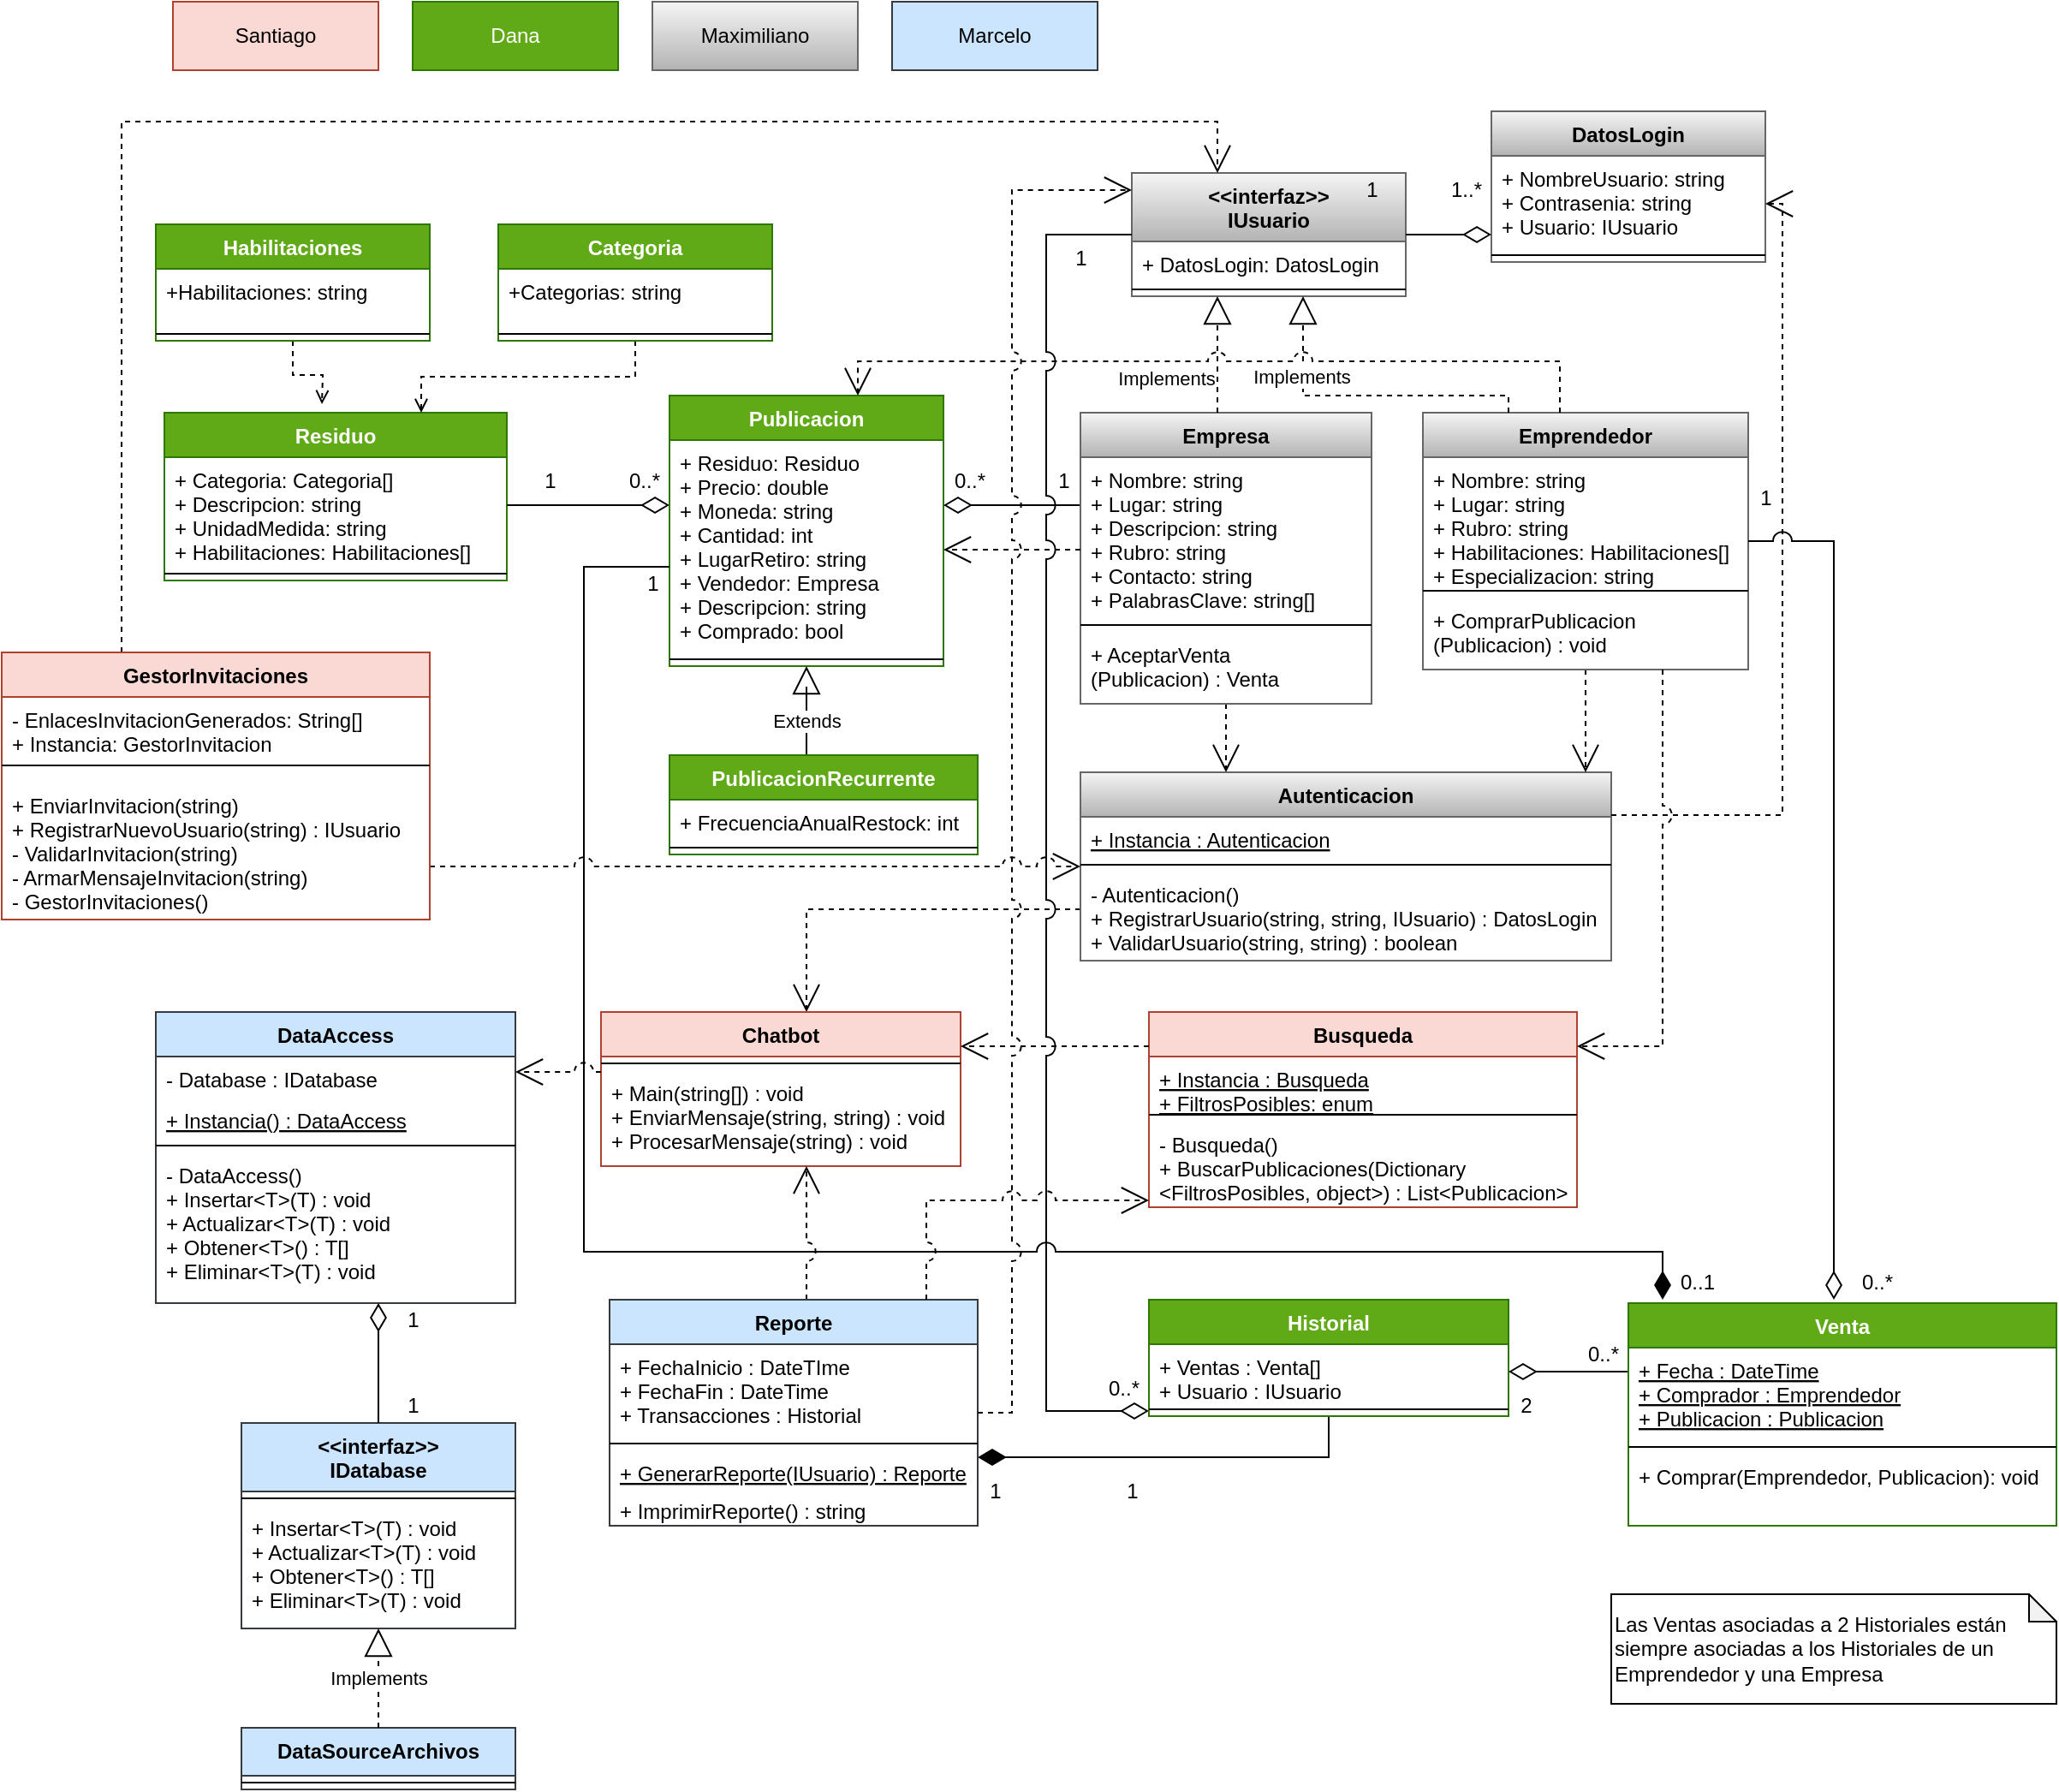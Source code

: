<mxfile>
    <diagram id="C5RBs43oDa-KdzZeNtuy" name="Page-1">
        <mxGraphModel dx="1477" dy="1655" grid="1" gridSize="10" guides="1" tooltips="1" connect="1" arrows="1" fold="1" page="1" pageScale="1" pageWidth="827" pageHeight="1169" math="0" shadow="0">
            <root>
                <mxCell id="WIyWlLk6GJQsqaUBKTNV-0"/>
                <mxCell id="WIyWlLk6GJQsqaUBKTNV-1" parent="WIyWlLk6GJQsqaUBKTNV-0"/>
                <mxCell id="Sy4ABJMf8QMetGnbk_ve-0" value="Residuo" style="swimlane;fontStyle=1;align=center;verticalAlign=top;childLayout=stackLayout;horizontal=1;startSize=26;horizontalStack=0;resizeParent=1;resizeParentMax=0;resizeLast=0;collapsible=1;marginBottom=0;hachureGap=4;pointerEvents=0;fillColor=#60a917;strokeColor=#2D7600;fontColor=#ffffff;" parent="WIyWlLk6GJQsqaUBKTNV-1" vertex="1">
                    <mxGeometry x="85" y="80" width="200" height="98" as="geometry"/>
                </mxCell>
                <mxCell id="Sy4ABJMf8QMetGnbk_ve-1" value="+ Categoria: Categoria[]&#10;+ Descripcion: string&#10;+ UnidadMedida: string&#10;+ Habilitaciones: Habilitaciones[]" style="text;strokeColor=none;fillColor=none;align=left;verticalAlign=top;spacingLeft=4;spacingRight=4;overflow=hidden;rotatable=0;points=[[0,0.5],[1,0.5]];portConstraint=eastwest;" parent="Sy4ABJMf8QMetGnbk_ve-0" vertex="1">
                    <mxGeometry y="26" width="200" height="64" as="geometry"/>
                </mxCell>
                <mxCell id="Sy4ABJMf8QMetGnbk_ve-2" value="" style="line;strokeWidth=1;fillColor=none;align=left;verticalAlign=middle;spacingTop=-1;spacingLeft=3;spacingRight=3;rotatable=0;labelPosition=right;points=[];portConstraint=eastwest;" parent="Sy4ABJMf8QMetGnbk_ve-0" vertex="1">
                    <mxGeometry y="90" width="200" height="8" as="geometry"/>
                </mxCell>
                <mxCell id="Sy4ABJMf8QMetGnbk_ve-21" style="edgeStyle=orthogonalEdgeStyle;rounded=0;orthogonalLoop=1;jettySize=auto;html=1;endArrow=diamondThin;endFill=0;startSize=14;endSize=14;sourcePerimeterSpacing=0;targetPerimeterSpacing=0;" parent="WIyWlLk6GJQsqaUBKTNV-1" source="Sy4ABJMf8QMetGnbk_ve-0" target="Sy4ABJMf8QMetGnbk_ve-4" edge="1">
                    <mxGeometry relative="1" as="geometry">
                        <Array as="points">
                            <mxPoint x="330" y="134"/>
                            <mxPoint x="330" y="134"/>
                        </Array>
                    </mxGeometry>
                </mxCell>
                <mxCell id="Sy4ABJMf8QMetGnbk_ve-4" value="Publicacion" style="swimlane;fontStyle=1;align=center;verticalAlign=top;childLayout=stackLayout;horizontal=1;startSize=26;horizontalStack=0;resizeParent=1;resizeParentMax=0;resizeLast=0;collapsible=1;marginBottom=0;hachureGap=4;pointerEvents=0;fillColor=#60a917;strokeColor=#2D7600;fontColor=#ffffff;" parent="WIyWlLk6GJQsqaUBKTNV-1" vertex="1">
                    <mxGeometry x="380" y="70" width="160" height="158" as="geometry">
                        <mxRectangle x="380" y="80" width="100" height="26" as="alternateBounds"/>
                    </mxGeometry>
                </mxCell>
                <mxCell id="Sy4ABJMf8QMetGnbk_ve-5" value="+ Residuo: Residuo&#10;+ Precio: double&#10;+ Moneda: string&#10;+ Cantidad: int&#10;+ LugarRetiro: string&#10;+ Vendedor: Empresa&#10;+ Descripcion: string&#10;+ Comprado: bool" style="text;strokeColor=none;fillColor=none;align=left;verticalAlign=top;spacingLeft=4;spacingRight=4;overflow=hidden;rotatable=0;points=[[0,0.5],[1,0.5]];portConstraint=eastwest;" parent="Sy4ABJMf8QMetGnbk_ve-4" vertex="1">
                    <mxGeometry y="26" width="160" height="124" as="geometry"/>
                </mxCell>
                <mxCell id="Sy4ABJMf8QMetGnbk_ve-6" value="" style="line;strokeWidth=1;fillColor=none;align=left;verticalAlign=middle;spacingTop=-1;spacingLeft=3;spacingRight=3;rotatable=0;labelPosition=right;points=[];portConstraint=eastwest;" parent="Sy4ABJMf8QMetGnbk_ve-4" vertex="1">
                    <mxGeometry y="150" width="160" height="8" as="geometry"/>
                </mxCell>
                <mxCell id="Sy4ABJMf8QMetGnbk_ve-22" value="Extends" style="edgeStyle=orthogonalEdgeStyle;rounded=0;orthogonalLoop=1;jettySize=auto;html=1;endArrow=block;endFill=0;startSize=14;endSize=14;sourcePerimeterSpacing=0;targetPerimeterSpacing=0;" parent="WIyWlLk6GJQsqaUBKTNV-1" source="Sy4ABJMf8QMetGnbk_ve-8" target="Sy4ABJMf8QMetGnbk_ve-4" edge="1">
                    <mxGeometry x="-0.231" relative="1" as="geometry">
                        <Array as="points">
                            <mxPoint x="460" y="240"/>
                            <mxPoint x="460" y="240"/>
                        </Array>
                        <mxPoint as="offset"/>
                    </mxGeometry>
                </mxCell>
                <mxCell id="Sy4ABJMf8QMetGnbk_ve-8" value="PublicacionRecurrente" style="swimlane;fontStyle=1;align=center;verticalAlign=top;childLayout=stackLayout;horizontal=1;startSize=26;horizontalStack=0;resizeParent=1;resizeParentMax=0;resizeLast=0;collapsible=1;marginBottom=0;hachureGap=4;pointerEvents=0;fillColor=#60a917;strokeColor=#2D7600;fontColor=#ffffff;" parent="WIyWlLk6GJQsqaUBKTNV-1" vertex="1">
                    <mxGeometry x="380" y="280" width="180" height="58" as="geometry"/>
                </mxCell>
                <mxCell id="Sy4ABJMf8QMetGnbk_ve-9" value="+ FrecuenciaAnualRestock: int" style="text;strokeColor=none;fillColor=none;align=left;verticalAlign=top;spacingLeft=4;spacingRight=4;overflow=hidden;rotatable=0;points=[[0,0.5],[1,0.5]];portConstraint=eastwest;" parent="Sy4ABJMf8QMetGnbk_ve-8" vertex="1">
                    <mxGeometry y="26" width="180" height="24" as="geometry"/>
                </mxCell>
                <mxCell id="Sy4ABJMf8QMetGnbk_ve-10" value="" style="line;strokeWidth=1;fillColor=none;align=left;verticalAlign=middle;spacingTop=-1;spacingLeft=3;spacingRight=3;rotatable=0;labelPosition=right;points=[];portConstraint=eastwest;" parent="Sy4ABJMf8QMetGnbk_ve-8" vertex="1">
                    <mxGeometry y="50" width="180" height="8" as="geometry"/>
                </mxCell>
                <mxCell id="Sy4ABJMf8QMetGnbk_ve-25" style="edgeStyle=orthogonalEdgeStyle;rounded=0;orthogonalLoop=1;jettySize=auto;html=1;endArrow=diamondThin;endFill=0;startSize=14;endSize=14;sourcePerimeterSpacing=0;targetPerimeterSpacing=0;" parent="WIyWlLk6GJQsqaUBKTNV-1" source="Sy4ABJMf8QMetGnbk_ve-14" target="Sy4ABJMf8QMetGnbk_ve-4" edge="1">
                    <mxGeometry relative="1" as="geometry">
                        <Array as="points">
                            <mxPoint x="600" y="134"/>
                            <mxPoint x="600" y="134"/>
                        </Array>
                    </mxGeometry>
                </mxCell>
                <mxCell id="Sy4ABJMf8QMetGnbk_ve-28" style="edgeStyle=orthogonalEdgeStyle;rounded=0;orthogonalLoop=1;jettySize=auto;html=1;endArrow=open;endFill=0;startSize=14;endSize=14;sourcePerimeterSpacing=0;targetPerimeterSpacing=0;dashed=1;" parent="WIyWlLk6GJQsqaUBKTNV-1" source="Sy4ABJMf8QMetGnbk_ve-14" target="Sy4ABJMf8QMetGnbk_ve-17" edge="1">
                    <mxGeometry relative="1" as="geometry">
                        <mxPoint x="700" y="270" as="targetPoint"/>
                        <Array as="points">
                            <mxPoint x="700" y="240"/>
                            <mxPoint x="700" y="240"/>
                        </Array>
                    </mxGeometry>
                </mxCell>
                <mxCell id="Sy4ABJMf8QMetGnbk_ve-14" value="Empresa" style="swimlane;fontStyle=1;align=center;verticalAlign=top;childLayout=stackLayout;horizontal=1;startSize=26;horizontalStack=0;resizeParent=1;resizeParentMax=0;resizeLast=0;collapsible=1;marginBottom=0;hachureGap=4;pointerEvents=0;gradientColor=#b3b3b3;fillColor=#f5f5f5;strokeColor=#666666;" parent="WIyWlLk6GJQsqaUBKTNV-1" vertex="1">
                    <mxGeometry x="620" y="80" width="170" height="170" as="geometry"/>
                </mxCell>
                <mxCell id="Sy4ABJMf8QMetGnbk_ve-15" value="+ Nombre: string&#10;+ Lugar: string&#10;+ Descripcion: string&#10;+ Rubro: string&#10;+ Contacto: string&#10;+ PalabrasClave: string[]" style="text;strokeColor=none;fillColor=none;align=left;verticalAlign=top;spacingLeft=4;spacingRight=4;overflow=hidden;rotatable=0;points=[[0,0.5],[1,0.5]];portConstraint=eastwest;" parent="Sy4ABJMf8QMetGnbk_ve-14" vertex="1">
                    <mxGeometry y="26" width="170" height="94" as="geometry"/>
                </mxCell>
                <mxCell id="Sy4ABJMf8QMetGnbk_ve-16" value="" style="line;strokeWidth=1;fillColor=none;align=left;verticalAlign=middle;spacingTop=-1;spacingLeft=3;spacingRight=3;rotatable=0;labelPosition=right;points=[];portConstraint=eastwest;" parent="Sy4ABJMf8QMetGnbk_ve-14" vertex="1">
                    <mxGeometry y="120" width="170" height="8" as="geometry"/>
                </mxCell>
                <mxCell id="Sy4ABJMf8QMetGnbk_ve-70" value="+ AceptarVenta&#10;(Publicacion) : Venta" style="text;strokeColor=none;fillColor=none;align=left;verticalAlign=top;spacingLeft=4;spacingRight=4;overflow=hidden;rotatable=0;points=[[0,0.5],[1,0.5]];portConstraint=eastwest;" parent="Sy4ABJMf8QMetGnbk_ve-14" vertex="1">
                    <mxGeometry y="128" width="170" height="42" as="geometry"/>
                </mxCell>
                <mxCell id="Sy4ABJMf8QMetGnbk_ve-117" style="edgeStyle=orthogonalEdgeStyle;rounded=0;jumpStyle=arc;jumpSize=11;orthogonalLoop=1;jettySize=auto;html=1;dashed=1;endArrow=open;endFill=0;startSize=14;endSize=14;sourcePerimeterSpacing=0;targetPerimeterSpacing=0;" parent="WIyWlLk6GJQsqaUBKTNV-1" source="Sy4ABJMf8QMetGnbk_ve-17" target="Sy4ABJMf8QMetGnbk_ve-45" edge="1">
                    <mxGeometry relative="1" as="geometry">
                        <Array as="points">
                            <mxPoint x="460" y="370"/>
                        </Array>
                    </mxGeometry>
                </mxCell>
                <mxCell id="Sy4ABJMf8QMetGnbk_ve-17" value="Autenticacion" style="swimlane;fontStyle=1;align=center;verticalAlign=top;childLayout=stackLayout;horizontal=1;startSize=26;horizontalStack=0;resizeParent=1;resizeParentMax=0;resizeLast=0;collapsible=1;marginBottom=0;hachureGap=4;pointerEvents=0;fillColor=#f5f5f5;strokeColor=#666666;gradientColor=#b3b3b3;" parent="WIyWlLk6GJQsqaUBKTNV-1" vertex="1">
                    <mxGeometry x="620" y="290" width="310" height="110" as="geometry"/>
                </mxCell>
                <mxCell id="Sy4ABJMf8QMetGnbk_ve-18" value="+ Instancia : Autenticacion" style="text;strokeColor=none;fillColor=none;align=left;verticalAlign=top;spacingLeft=4;spacingRight=4;overflow=hidden;rotatable=0;points=[[0,0.5],[1,0.5]];portConstraint=eastwest;fontStyle=4" parent="Sy4ABJMf8QMetGnbk_ve-17" vertex="1">
                    <mxGeometry y="26" width="310" height="24" as="geometry"/>
                </mxCell>
                <mxCell id="Sy4ABJMf8QMetGnbk_ve-19" value="" style="line;strokeWidth=1;fillColor=none;align=left;verticalAlign=middle;spacingTop=-1;spacingLeft=3;spacingRight=3;rotatable=0;labelPosition=right;points=[];portConstraint=eastwest;" parent="Sy4ABJMf8QMetGnbk_ve-17" vertex="1">
                    <mxGeometry y="50" width="310" height="8" as="geometry"/>
                </mxCell>
                <mxCell id="Sy4ABJMf8QMetGnbk_ve-20" value="- Autenticacion()&#10;+ RegistrarUsuario(string, string, IUsuario) : DatosLogin&#10;+ ValidarUsuario(string, string) : boolean" style="text;strokeColor=none;fillColor=none;align=left;verticalAlign=top;spacingLeft=4;spacingRight=4;overflow=hidden;rotatable=0;points=[[0,0.5],[1,0.5]];portConstraint=eastwest;" parent="Sy4ABJMf8QMetGnbk_ve-17" vertex="1">
                    <mxGeometry y="58" width="310" height="52" as="geometry"/>
                </mxCell>
                <mxCell id="Sy4ABJMf8QMetGnbk_ve-23" value="1" style="text;html=1;align=center;verticalAlign=middle;resizable=0;points=[];autosize=1;strokeColor=none;fillColor=none;" parent="WIyWlLk6GJQsqaUBKTNV-1" vertex="1">
                    <mxGeometry x="300" y="110" width="20" height="20" as="geometry"/>
                </mxCell>
                <mxCell id="Sy4ABJMf8QMetGnbk_ve-24" value="0..*" style="text;html=1;align=center;verticalAlign=middle;resizable=0;points=[];autosize=1;strokeColor=none;fillColor=none;" parent="WIyWlLk6GJQsqaUBKTNV-1" vertex="1">
                    <mxGeometry x="350" y="110" width="30" height="20" as="geometry"/>
                </mxCell>
                <mxCell id="Sy4ABJMf8QMetGnbk_ve-26" value="0..*" style="text;html=1;align=center;verticalAlign=middle;resizable=0;points=[];autosize=1;strokeColor=none;fillColor=none;" parent="WIyWlLk6GJQsqaUBKTNV-1" vertex="1">
                    <mxGeometry x="540" y="110" width="30" height="20" as="geometry"/>
                </mxCell>
                <mxCell id="Sy4ABJMf8QMetGnbk_ve-27" value="1" style="text;html=1;align=center;verticalAlign=middle;resizable=0;points=[];autosize=1;strokeColor=none;fillColor=none;" parent="WIyWlLk6GJQsqaUBKTNV-1" vertex="1">
                    <mxGeometry x="600" y="110" width="20" height="20" as="geometry"/>
                </mxCell>
                <mxCell id="Sy4ABJMf8QMetGnbk_ve-35" style="edgeStyle=orthogonalEdgeStyle;rounded=0;orthogonalLoop=1;jettySize=auto;html=1;dashed=1;endArrow=open;endFill=0;startSize=14;endSize=14;sourcePerimeterSpacing=0;targetPerimeterSpacing=0;" parent="WIyWlLk6GJQsqaUBKTNV-1" source="Sy4ABJMf8QMetGnbk_ve-29" target="Sy4ABJMf8QMetGnbk_ve-17" edge="1">
                    <mxGeometry relative="1" as="geometry">
                        <Array as="points">
                            <mxPoint x="870" y="200"/>
                            <mxPoint x="870" y="200"/>
                        </Array>
                    </mxGeometry>
                </mxCell>
                <mxCell id="Sy4ABJMf8QMetGnbk_ve-29" value="Emprendedor" style="swimlane;fontStyle=1;align=center;verticalAlign=top;childLayout=stackLayout;horizontal=1;startSize=26;horizontalStack=0;resizeParent=1;resizeParentMax=0;resizeLast=0;collapsible=1;marginBottom=0;hachureGap=4;pointerEvents=0;gradientColor=#b3b3b3;fillColor=#f5f5f5;strokeColor=#666666;" parent="WIyWlLk6GJQsqaUBKTNV-1" vertex="1">
                    <mxGeometry x="820" y="80" width="190" height="150" as="geometry"/>
                </mxCell>
                <mxCell id="Sy4ABJMf8QMetGnbk_ve-30" value="+ Nombre: string&#10;+ Lugar: string&#10;+ Rubro: string&#10;+ Habilitaciones: Habilitaciones[]&#10;+ Especializacion: string" style="text;strokeColor=none;fillColor=none;align=left;verticalAlign=top;spacingLeft=4;spacingRight=4;overflow=hidden;rotatable=0;points=[[0,0.5],[1,0.5]];portConstraint=eastwest;" parent="Sy4ABJMf8QMetGnbk_ve-29" vertex="1">
                    <mxGeometry y="26" width="190" height="74" as="geometry"/>
                </mxCell>
                <mxCell id="Sy4ABJMf8QMetGnbk_ve-31" value="" style="line;strokeWidth=1;fillColor=none;align=left;verticalAlign=middle;spacingTop=-1;spacingLeft=3;spacingRight=3;rotatable=0;labelPosition=right;points=[];portConstraint=eastwest;" parent="Sy4ABJMf8QMetGnbk_ve-29" vertex="1">
                    <mxGeometry y="100" width="190" height="8" as="geometry"/>
                </mxCell>
                <mxCell id="Sy4ABJMf8QMetGnbk_ve-69" value="+ ComprarPublicacion&#10;(Publicacion) : void" style="text;strokeColor=none;fillColor=none;align=left;verticalAlign=top;spacingLeft=4;spacingRight=4;overflow=hidden;rotatable=0;points=[[0,0.5],[1,0.5]];portConstraint=eastwest;" parent="Sy4ABJMf8QMetGnbk_ve-29" vertex="1">
                    <mxGeometry y="108" width="190" height="42" as="geometry"/>
                </mxCell>
                <mxCell id="Sy4ABJMf8QMetGnbk_ve-32" value="&lt;&lt;interfaz&gt;&gt;&#10;IUsuario" style="swimlane;fontStyle=1;align=center;verticalAlign=top;childLayout=stackLayout;horizontal=1;startSize=40;horizontalStack=0;resizeParent=1;resizeParentMax=0;resizeLast=0;collapsible=1;marginBottom=0;hachureGap=4;pointerEvents=0;gradientColor=#b3b3b3;fillColor=#f5f5f5;strokeColor=#666666;" parent="WIyWlLk6GJQsqaUBKTNV-1" vertex="1">
                    <mxGeometry x="650" y="-60" width="160" height="72" as="geometry"/>
                </mxCell>
                <mxCell id="Sy4ABJMf8QMetGnbk_ve-33" value="+ DatosLogin: DatosLogin" style="text;strokeColor=none;fillColor=none;align=left;verticalAlign=top;spacingLeft=4;spacingRight=4;overflow=hidden;rotatable=0;points=[[0,0.5],[1,0.5]];portConstraint=eastwest;" parent="Sy4ABJMf8QMetGnbk_ve-32" vertex="1">
                    <mxGeometry y="40" width="160" height="24" as="geometry"/>
                </mxCell>
                <mxCell id="Sy4ABJMf8QMetGnbk_ve-34" value="" style="line;strokeWidth=1;fillColor=none;align=left;verticalAlign=middle;spacingTop=-1;spacingLeft=3;spacingRight=3;rotatable=0;labelPosition=right;points=[];portConstraint=eastwest;" parent="Sy4ABJMf8QMetGnbk_ve-32" vertex="1">
                    <mxGeometry y="64" width="160" height="8" as="geometry"/>
                </mxCell>
                <mxCell id="Sy4ABJMf8QMetGnbk_ve-36" value="Implements" style="edgeStyle=orthogonalEdgeStyle;rounded=0;orthogonalLoop=1;jettySize=auto;html=1;endArrow=block;endFill=0;startSize=14;endSize=14;sourcePerimeterSpacing=0;targetPerimeterSpacing=0;dashed=1;" parent="WIyWlLk6GJQsqaUBKTNV-1" source="Sy4ABJMf8QMetGnbk_ve-14" target="Sy4ABJMf8QMetGnbk_ve-32" edge="1">
                    <mxGeometry x="-0.412" y="30" relative="1" as="geometry">
                        <mxPoint x="470" y="270" as="sourcePoint"/>
                        <mxPoint x="470" y="198" as="targetPoint"/>
                        <Array as="points">
                            <mxPoint x="700" y="40"/>
                            <mxPoint x="700" y="40"/>
                        </Array>
                        <mxPoint as="offset"/>
                    </mxGeometry>
                </mxCell>
                <mxCell id="Sy4ABJMf8QMetGnbk_ve-37" style="edgeStyle=orthogonalEdgeStyle;rounded=0;orthogonalLoop=1;jettySize=auto;html=1;endArrow=block;endFill=0;startSize=14;endSize=14;sourcePerimeterSpacing=0;targetPerimeterSpacing=0;dashed=1;" parent="WIyWlLk6GJQsqaUBKTNV-1" source="Sy4ABJMf8QMetGnbk_ve-29" target="Sy4ABJMf8QMetGnbk_ve-32" edge="1">
                    <mxGeometry relative="1" as="geometry">
                        <mxPoint x="710" y="90" as="sourcePoint"/>
                        <mxPoint x="710" y="22" as="targetPoint"/>
                        <Array as="points">
                            <mxPoint x="870" y="70"/>
                            <mxPoint x="750" y="70"/>
                        </Array>
                    </mxGeometry>
                </mxCell>
                <mxCell id="n3mDDNpbBrynmApSV0Kz-1" value="Implements" style="edgeLabel;html=1;align=center;verticalAlign=middle;resizable=0;points=[];" parent="Sy4ABJMf8QMetGnbk_ve-37" vertex="1" connectable="0">
                    <mxGeometry x="0.5" y="1" relative="1" as="geometry">
                        <mxPoint as="offset"/>
                    </mxGeometry>
                </mxCell>
                <mxCell id="Sy4ABJMf8QMetGnbk_ve-38" value="DatosLogin" style="swimlane;fontStyle=1;align=center;verticalAlign=top;childLayout=stackLayout;horizontal=1;startSize=26;horizontalStack=0;resizeParent=1;resizeParentMax=0;resizeLast=0;collapsible=1;marginBottom=0;hachureGap=4;pointerEvents=0;gradientColor=#b3b3b3;fillColor=#f5f5f5;strokeColor=#666666;" parent="WIyWlLk6GJQsqaUBKTNV-1" vertex="1">
                    <mxGeometry x="860" y="-96" width="160" height="88" as="geometry"/>
                </mxCell>
                <mxCell id="Sy4ABJMf8QMetGnbk_ve-39" value="+ NombreUsuario: string&#10;+ Contrasenia: string&#10;+ Usuario: IUsuario" style="text;strokeColor=none;fillColor=none;align=left;verticalAlign=top;spacingLeft=4;spacingRight=4;overflow=hidden;rotatable=0;points=[[0,0.5],[1,0.5]];portConstraint=eastwest;" parent="Sy4ABJMf8QMetGnbk_ve-38" vertex="1">
                    <mxGeometry y="26" width="160" height="54" as="geometry"/>
                </mxCell>
                <mxCell id="Sy4ABJMf8QMetGnbk_ve-40" value="" style="line;strokeWidth=1;fillColor=none;align=left;verticalAlign=middle;spacingTop=-1;spacingLeft=3;spacingRight=3;rotatable=0;labelPosition=right;points=[];portConstraint=eastwest;" parent="Sy4ABJMf8QMetGnbk_ve-38" vertex="1">
                    <mxGeometry y="80" width="160" height="8" as="geometry"/>
                </mxCell>
                <mxCell id="Sy4ABJMf8QMetGnbk_ve-42" style="edgeStyle=orthogonalEdgeStyle;rounded=0;orthogonalLoop=1;jettySize=auto;html=1;endArrow=diamondThin;endFill=0;startSize=14;endSize=14;sourcePerimeterSpacing=0;targetPerimeterSpacing=0;" parent="WIyWlLk6GJQsqaUBKTNV-1" source="Sy4ABJMf8QMetGnbk_ve-32" target="Sy4ABJMf8QMetGnbk_ve-38" edge="1">
                    <mxGeometry relative="1" as="geometry">
                        <mxPoint x="310" y="144" as="sourcePoint"/>
                        <mxPoint x="390" y="144" as="targetPoint"/>
                        <Array as="points">
                            <mxPoint x="810" y="-30"/>
                            <mxPoint x="810" y="-30"/>
                        </Array>
                    </mxGeometry>
                </mxCell>
                <mxCell id="Sy4ABJMf8QMetGnbk_ve-43" value="1" style="text;html=1;align=center;verticalAlign=middle;resizable=0;points=[];autosize=1;strokeColor=none;fillColor=none;" parent="WIyWlLk6GJQsqaUBKTNV-1" vertex="1">
                    <mxGeometry x="780" y="-60" width="20" height="20" as="geometry"/>
                </mxCell>
                <mxCell id="Sy4ABJMf8QMetGnbk_ve-44" value="1..*" style="text;html=1;align=center;verticalAlign=middle;resizable=0;points=[];autosize=1;strokeColor=none;fillColor=none;" parent="WIyWlLk6GJQsqaUBKTNV-1" vertex="1">
                    <mxGeometry x="830" y="-60" width="30" height="20" as="geometry"/>
                </mxCell>
                <mxCell id="Sy4ABJMf8QMetGnbk_ve-45" value="Chatbot" style="swimlane;fontStyle=1;align=center;verticalAlign=top;childLayout=stackLayout;horizontal=1;startSize=26;horizontalStack=0;resizeParent=1;resizeParentMax=0;resizeLast=0;collapsible=1;marginBottom=0;hachureGap=4;pointerEvents=0;fillColor=#fad9d5;strokeColor=#ae4132;" parent="WIyWlLk6GJQsqaUBKTNV-1" vertex="1">
                    <mxGeometry x="340" y="430" width="210" height="90" as="geometry"/>
                </mxCell>
                <mxCell id="Sy4ABJMf8QMetGnbk_ve-47" value="" style="line;strokeWidth=1;fillColor=none;align=left;verticalAlign=middle;spacingTop=-1;spacingLeft=3;spacingRight=3;rotatable=0;labelPosition=right;points=[];portConstraint=eastwest;" parent="Sy4ABJMf8QMetGnbk_ve-45" vertex="1">
                    <mxGeometry y="26" width="210" height="8" as="geometry"/>
                </mxCell>
                <mxCell id="Sy4ABJMf8QMetGnbk_ve-48" value="+ Main(string[]) : void&#10;+ EnviarMensaje(string, string) : void&#10;+ ProcesarMensaje(string) : void" style="text;strokeColor=none;fillColor=none;align=left;verticalAlign=top;spacingLeft=4;spacingRight=4;overflow=hidden;rotatable=0;points=[[0,0.5],[1,0.5]];portConstraint=eastwest;" parent="Sy4ABJMf8QMetGnbk_ve-45" vertex="1">
                    <mxGeometry y="34" width="210" height="56" as="geometry"/>
                </mxCell>
                <mxCell id="Sy4ABJMf8QMetGnbk_ve-49" value="Busqueda" style="swimlane;fontStyle=1;align=center;verticalAlign=top;childLayout=stackLayout;horizontal=1;startSize=26;horizontalStack=0;resizeParent=1;resizeParentMax=0;resizeLast=0;collapsible=1;marginBottom=0;hachureGap=4;pointerEvents=0;fillColor=#fad9d5;strokeColor=#ae4132;" parent="WIyWlLk6GJQsqaUBKTNV-1" vertex="1">
                    <mxGeometry x="660" y="430" width="250" height="114" as="geometry"/>
                </mxCell>
                <mxCell id="Sy4ABJMf8QMetGnbk_ve-55" value="+ Instancia : Busqueda&#10;+ FiltrosPosibles: enum" style="text;strokeColor=none;fillColor=none;align=left;verticalAlign=top;spacingLeft=4;spacingRight=4;overflow=hidden;rotatable=0;points=[[0,0.5],[1,0.5]];portConstraint=eastwest;fontStyle=4" parent="Sy4ABJMf8QMetGnbk_ve-49" vertex="1">
                    <mxGeometry y="26" width="250" height="30" as="geometry"/>
                </mxCell>
                <mxCell id="Sy4ABJMf8QMetGnbk_ve-50" value="" style="line;strokeWidth=1;fillColor=none;align=left;verticalAlign=middle;spacingTop=-1;spacingLeft=3;spacingRight=3;rotatable=0;labelPosition=right;points=[];portConstraint=eastwest;" parent="Sy4ABJMf8QMetGnbk_ve-49" vertex="1">
                    <mxGeometry y="56" width="250" height="8" as="geometry"/>
                </mxCell>
                <mxCell id="Sy4ABJMf8QMetGnbk_ve-51" value="- Busqueda()&#10;+ BuscarPublicaciones(Dictionary&#10;&lt;FiltrosPosibles, object&gt;) : List&lt;Publicacion&gt;" style="text;strokeColor=none;fillColor=none;align=left;verticalAlign=top;spacingLeft=4;spacingRight=4;overflow=hidden;rotatable=0;points=[[0,0.5],[1,0.5]];portConstraint=eastwest;" parent="Sy4ABJMf8QMetGnbk_ve-49" vertex="1">
                    <mxGeometry y="64" width="250" height="50" as="geometry"/>
                </mxCell>
                <mxCell id="Sy4ABJMf8QMetGnbk_ve-57" style="edgeStyle=orthogonalEdgeStyle;rounded=0;orthogonalLoop=1;jettySize=auto;html=1;dashed=1;endArrow=open;endFill=0;startSize=14;endSize=14;sourcePerimeterSpacing=0;targetPerimeterSpacing=0;" parent="WIyWlLk6GJQsqaUBKTNV-1" source="Sy4ABJMf8QMetGnbk_ve-17" target="Sy4ABJMf8QMetGnbk_ve-38" edge="1">
                    <mxGeometry relative="1" as="geometry">
                        <mxPoint x="880" y="198" as="sourcePoint"/>
                        <mxPoint x="880" y="270" as="targetPoint"/>
                        <Array as="points">
                            <mxPoint x="1030" y="315"/>
                            <mxPoint x="1030" y="-42"/>
                        </Array>
                    </mxGeometry>
                </mxCell>
                <mxCell id="Sy4ABJMf8QMetGnbk_ve-58" style="edgeStyle=orthogonalEdgeStyle;rounded=0;orthogonalLoop=1;jettySize=auto;html=1;endArrow=open;endFill=0;startSize=14;endSize=14;sourcePerimeterSpacing=0;targetPerimeterSpacing=0;dashed=1;" parent="WIyWlLk6GJQsqaUBKTNV-1" source="Sy4ABJMf8QMetGnbk_ve-49" target="Sy4ABJMf8QMetGnbk_ve-45" edge="1">
                    <mxGeometry relative="1" as="geometry">
                        <mxPoint x="710" y="198" as="sourcePoint"/>
                        <mxPoint x="710" y="270" as="targetPoint"/>
                        <Array as="points">
                            <mxPoint x="630" y="450"/>
                            <mxPoint x="630" y="450"/>
                        </Array>
                    </mxGeometry>
                </mxCell>
                <mxCell id="Sy4ABJMf8QMetGnbk_ve-59" value="&lt;&lt;interfaz&gt;&gt;&#10;IDatabase" style="swimlane;fontStyle=1;align=center;verticalAlign=top;childLayout=stackLayout;horizontal=1;startSize=40;horizontalStack=0;resizeParent=1;resizeParentMax=0;resizeLast=0;collapsible=1;marginBottom=0;hachureGap=4;pointerEvents=0;fillColor=#cce5ff;strokeColor=#36393d;" parent="WIyWlLk6GJQsqaUBKTNV-1" vertex="1">
                    <mxGeometry x="130" y="670" width="160" height="120" as="geometry"/>
                </mxCell>
                <mxCell id="Sy4ABJMf8QMetGnbk_ve-61" value="" style="line;strokeWidth=1;fillColor=none;align=left;verticalAlign=middle;spacingTop=-1;spacingLeft=3;spacingRight=3;rotatable=0;labelPosition=right;points=[];portConstraint=eastwest;" parent="Sy4ABJMf8QMetGnbk_ve-59" vertex="1">
                    <mxGeometry y="40" width="160" height="8" as="geometry"/>
                </mxCell>
                <mxCell id="Sy4ABJMf8QMetGnbk_ve-62" value="+ Insertar&lt;T&gt;(T) : void&#10;+ Actualizar&lt;T&gt;(T) : void&#10;+ Obtener&lt;T&gt;() : T[]&#10;+ Eliminar&lt;T&gt;(T) : void" style="text;strokeColor=none;fillColor=none;align=left;verticalAlign=top;spacingLeft=4;spacingRight=4;overflow=hidden;rotatable=0;points=[[0,0.5],[1,0.5]];portConstraint=eastwest;" parent="Sy4ABJMf8QMetGnbk_ve-59" vertex="1">
                    <mxGeometry y="48" width="160" height="72" as="geometry"/>
                </mxCell>
                <mxCell id="Sy4ABJMf8QMetGnbk_ve-63" value="DataSourceArchivos" style="swimlane;fontStyle=1;align=center;verticalAlign=top;childLayout=stackLayout;horizontal=1;startSize=28;horizontalStack=0;resizeParent=1;resizeParentMax=0;resizeLast=0;collapsible=1;marginBottom=0;hachureGap=4;pointerEvents=0;fillColor=#cce5ff;strokeColor=#36393d;" parent="WIyWlLk6GJQsqaUBKTNV-1" vertex="1">
                    <mxGeometry x="130" y="848" width="160" height="36" as="geometry"/>
                </mxCell>
                <mxCell id="Sy4ABJMf8QMetGnbk_ve-64" value="" style="line;strokeWidth=1;fillColor=none;align=left;verticalAlign=middle;spacingTop=-1;spacingLeft=3;spacingRight=3;rotatable=0;labelPosition=right;points=[];portConstraint=eastwest;" parent="Sy4ABJMf8QMetGnbk_ve-63" vertex="1">
                    <mxGeometry y="28" width="160" height="8" as="geometry"/>
                </mxCell>
                <mxCell id="Sy4ABJMf8QMetGnbk_ve-67" value="Implements" style="edgeStyle=orthogonalEdgeStyle;rounded=0;orthogonalLoop=1;jettySize=auto;html=1;endArrow=block;endFill=0;startSize=14;endSize=14;sourcePerimeterSpacing=0;targetPerimeterSpacing=0;dashed=1;" parent="WIyWlLk6GJQsqaUBKTNV-1" source="Sy4ABJMf8QMetGnbk_ve-63" target="Sy4ABJMf8QMetGnbk_ve-59" edge="1">
                    <mxGeometry relative="1" as="geometry">
                        <mxPoint x="209.71" y="876" as="sourcePoint"/>
                        <mxPoint x="209.71" y="808" as="targetPoint"/>
                        <Array as="points"/>
                    </mxGeometry>
                </mxCell>
                <mxCell id="Sy4ABJMf8QMetGnbk_ve-68" style="edgeStyle=orthogonalEdgeStyle;rounded=0;orthogonalLoop=1;jettySize=auto;html=1;dashed=1;endArrow=open;endFill=0;startSize=14;endSize=14;sourcePerimeterSpacing=0;targetPerimeterSpacing=0;jumpStyle=arc;jumpSize=11;" parent="WIyWlLk6GJQsqaUBKTNV-1" source="Sy4ABJMf8QMetGnbk_ve-29" target="Sy4ABJMf8QMetGnbk_ve-49" edge="1">
                    <mxGeometry relative="1" as="geometry">
                        <Array as="points">
                            <mxPoint x="960" y="450"/>
                        </Array>
                    </mxGeometry>
                </mxCell>
                <mxCell id="Sy4ABJMf8QMetGnbk_ve-71" style="edgeStyle=orthogonalEdgeStyle;rounded=0;orthogonalLoop=1;jettySize=auto;html=1;endArrow=open;endFill=0;startSize=14;endSize=14;sourcePerimeterSpacing=0;targetPerimeterSpacing=0;dashed=1;" parent="WIyWlLk6GJQsqaUBKTNV-1" source="Sy4ABJMf8QMetGnbk_ve-14" target="Sy4ABJMf8QMetGnbk_ve-4" edge="1">
                    <mxGeometry relative="1" as="geometry">
                        <mxPoint x="710" y="230" as="sourcePoint"/>
                        <mxPoint x="710" y="270" as="targetPoint"/>
                        <Array as="points">
                            <mxPoint x="600" y="160"/>
                            <mxPoint x="600" y="160"/>
                        </Array>
                    </mxGeometry>
                </mxCell>
                <mxCell id="Sy4ABJMf8QMetGnbk_ve-72" style="edgeStyle=orthogonalEdgeStyle;rounded=0;jumpStyle=arc;jumpSize=11;orthogonalLoop=1;jettySize=auto;html=1;dashed=1;endArrow=open;endFill=0;startSize=14;endSize=14;sourcePerimeterSpacing=0;targetPerimeterSpacing=0;" parent="WIyWlLk6GJQsqaUBKTNV-1" source="Sy4ABJMf8QMetGnbk_ve-29" target="Sy4ABJMf8QMetGnbk_ve-4" edge="1">
                    <mxGeometry relative="1" as="geometry">
                        <Array as="points">
                            <mxPoint x="900" y="50"/>
                            <mxPoint x="490" y="50"/>
                        </Array>
                    </mxGeometry>
                </mxCell>
                <mxCell id="Sy4ABJMf8QMetGnbk_ve-92" style="edgeStyle=orthogonalEdgeStyle;rounded=0;jumpStyle=arc;jumpSize=11;orthogonalLoop=1;jettySize=auto;html=1;endArrow=diamondThin;endFill=0;startSize=14;endSize=14;sourcePerimeterSpacing=0;targetPerimeterSpacing=0;" parent="WIyWlLk6GJQsqaUBKTNV-1" source="Sy4ABJMf8QMetGnbk_ve-32" target="Sy4ABJMf8QMetGnbk_ve-73" edge="1">
                    <mxGeometry relative="1" as="geometry">
                        <Array as="points">
                            <mxPoint x="600" y="-24"/>
                            <mxPoint x="600" y="663"/>
                        </Array>
                    </mxGeometry>
                </mxCell>
                <mxCell id="Sy4ABJMf8QMetGnbk_ve-99" style="edgeStyle=orthogonalEdgeStyle;rounded=0;jumpStyle=arc;jumpSize=11;orthogonalLoop=1;jettySize=auto;html=1;endArrow=diamondThin;endFill=1;startSize=14;endSize=14;sourcePerimeterSpacing=0;targetPerimeterSpacing=0;" parent="WIyWlLk6GJQsqaUBKTNV-1" source="Sy4ABJMf8QMetGnbk_ve-73" target="Sy4ABJMf8QMetGnbk_ve-93" edge="1">
                    <mxGeometry relative="1" as="geometry">
                        <Array as="points">
                            <mxPoint x="600" y="690"/>
                            <mxPoint x="600" y="690"/>
                        </Array>
                    </mxGeometry>
                </mxCell>
                <mxCell id="Sy4ABJMf8QMetGnbk_ve-73" value="Historial" style="swimlane;fontStyle=1;align=center;verticalAlign=top;childLayout=stackLayout;horizontal=1;startSize=26;horizontalStack=0;resizeParent=1;resizeParentMax=0;resizeLast=0;collapsible=1;marginBottom=0;hachureGap=4;pointerEvents=0;fillColor=#60a917;strokeColor=#2D7600;fontColor=#ffffff;" parent="WIyWlLk6GJQsqaUBKTNV-1" vertex="1">
                    <mxGeometry x="660" y="598" width="210" height="68" as="geometry"/>
                </mxCell>
                <mxCell id="Sy4ABJMf8QMetGnbk_ve-74" value="+ Ventas : Venta[]&#10;+ Usuario : IUsuario" style="text;strokeColor=none;fillColor=none;align=left;verticalAlign=top;spacingLeft=4;spacingRight=4;overflow=hidden;rotatable=0;points=[[0,0.5],[1,0.5]];portConstraint=eastwest;fontStyle=0" parent="Sy4ABJMf8QMetGnbk_ve-73" vertex="1">
                    <mxGeometry y="26" width="210" height="34" as="geometry"/>
                </mxCell>
                <mxCell id="Sy4ABJMf8QMetGnbk_ve-75" value="" style="line;strokeWidth=1;fillColor=none;align=left;verticalAlign=middle;spacingTop=-1;spacingLeft=3;spacingRight=3;rotatable=0;labelPosition=right;points=[];portConstraint=eastwest;" parent="Sy4ABJMf8QMetGnbk_ve-73" vertex="1">
                    <mxGeometry y="60" width="210" height="8" as="geometry"/>
                </mxCell>
                <mxCell id="Sy4ABJMf8QMetGnbk_ve-82" value="0..*" style="text;html=1;align=center;verticalAlign=middle;resizable=0;points=[];autosize=1;strokeColor=none;fillColor=none;" parent="WIyWlLk6GJQsqaUBKTNV-1" vertex="1">
                    <mxGeometry x="1070" y="578" width="30" height="20" as="geometry"/>
                </mxCell>
                <mxCell id="Sy4ABJMf8QMetGnbk_ve-83" value="1" style="text;html=1;align=center;verticalAlign=middle;resizable=0;points=[];autosize=1;strokeColor=none;fillColor=none;" parent="WIyWlLk6GJQsqaUBKTNV-1" vertex="1">
                    <mxGeometry x="1010" y="120" width="20" height="20" as="geometry"/>
                </mxCell>
                <mxCell id="Sy4ABJMf8QMetGnbk_ve-81" style="edgeStyle=orthogonalEdgeStyle;rounded=0;jumpStyle=arc;jumpSize=11;orthogonalLoop=1;jettySize=auto;html=1;endArrow=diamondThin;endFill=0;startSize=14;endSize=14;sourcePerimeterSpacing=0;targetPerimeterSpacing=0;" parent="WIyWlLk6GJQsqaUBKTNV-1" source="Sy4ABJMf8QMetGnbk_ve-29" edge="1">
                    <mxGeometry relative="1" as="geometry">
                        <Array as="points">
                            <mxPoint x="1060" y="155"/>
                        </Array>
                        <mxPoint x="1060.0" y="598" as="targetPoint"/>
                    </mxGeometry>
                </mxCell>
                <mxCell id="Sy4ABJMf8QMetGnbk_ve-87" style="edgeStyle=orthogonalEdgeStyle;rounded=0;orthogonalLoop=1;jettySize=auto;html=1;endArrow=diamondThin;endFill=0;startSize=14;endSize=14;sourcePerimeterSpacing=0;targetPerimeterSpacing=0;" parent="WIyWlLk6GJQsqaUBKTNV-1" target="Sy4ABJMf8QMetGnbk_ve-73" edge="1">
                    <mxGeometry relative="1" as="geometry">
                        <mxPoint x="940" y="640" as="sourcePoint"/>
                        <mxPoint x="670" y="460" as="targetPoint"/>
                        <Array as="points">
                            <mxPoint x="900" y="640"/>
                            <mxPoint x="900" y="640"/>
                        </Array>
                    </mxGeometry>
                </mxCell>
                <mxCell id="Sy4ABJMf8QMetGnbk_ve-90" value="0..1" style="text;html=1;align=center;verticalAlign=middle;resizable=0;points=[];autosize=1;strokeColor=none;fillColor=none;" parent="WIyWlLk6GJQsqaUBKTNV-1" vertex="1">
                    <mxGeometry x="960" y="578" width="40" height="20" as="geometry"/>
                </mxCell>
                <mxCell id="Sy4ABJMf8QMetGnbk_ve-91" value="1" style="text;html=1;align=center;verticalAlign=middle;resizable=0;points=[];autosize=1;strokeColor=none;fillColor=none;" parent="WIyWlLk6GJQsqaUBKTNV-1" vertex="1">
                    <mxGeometry x="360" y="170" width="20" height="20" as="geometry"/>
                </mxCell>
                <mxCell id="Sy4ABJMf8QMetGnbk_ve-89" style="edgeStyle=orthogonalEdgeStyle;rounded=0;jumpStyle=arc;jumpSize=11;orthogonalLoop=1;jettySize=auto;html=1;endArrow=diamondThin;endFill=1;startSize=14;endSize=14;sourcePerimeterSpacing=0;targetPerimeterSpacing=0;" parent="WIyWlLk6GJQsqaUBKTNV-1" source="Sy4ABJMf8QMetGnbk_ve-4" edge="1">
                    <mxGeometry relative="1" as="geometry">
                        <Array as="points">
                            <mxPoint x="330" y="170"/>
                            <mxPoint x="330" y="570"/>
                            <mxPoint x="960" y="570"/>
                        </Array>
                        <mxPoint x="960.0" y="598" as="targetPoint"/>
                    </mxGeometry>
                </mxCell>
                <mxCell id="Sy4ABJMf8QMetGnbk_ve-103" style="edgeStyle=orthogonalEdgeStyle;rounded=0;jumpStyle=arc;jumpSize=11;orthogonalLoop=1;jettySize=auto;html=1;endArrow=open;endFill=0;startSize=14;endSize=14;sourcePerimeterSpacing=0;targetPerimeterSpacing=0;dashed=1;" parent="WIyWlLk6GJQsqaUBKTNV-1" source="Sy4ABJMf8QMetGnbk_ve-93" target="Sy4ABJMf8QMetGnbk_ve-45" edge="1">
                    <mxGeometry relative="1" as="geometry">
                        <Array as="points">
                            <mxPoint x="460" y="540"/>
                            <mxPoint x="460" y="540"/>
                        </Array>
                    </mxGeometry>
                </mxCell>
                <mxCell id="Sy4ABJMf8QMetGnbk_ve-93" value="Reporte" style="swimlane;fontStyle=1;align=center;verticalAlign=top;childLayout=stackLayout;horizontal=1;startSize=26;horizontalStack=0;resizeParent=1;resizeParentMax=0;resizeLast=0;collapsible=1;marginBottom=0;hachureGap=4;pointerEvents=0;fillColor=#cce5ff;strokeColor=#36393d;" parent="WIyWlLk6GJQsqaUBKTNV-1" vertex="1">
                    <mxGeometry x="345" y="598" width="215" height="132" as="geometry"/>
                </mxCell>
                <mxCell id="Sy4ABJMf8QMetGnbk_ve-94" value="+ FechaInicio : DateTIme&#10;+ FechaFin : DateTime&#10;+ Transacciones : Historial" style="text;strokeColor=none;fillColor=none;align=left;verticalAlign=top;spacingLeft=4;spacingRight=4;overflow=hidden;rotatable=0;points=[[0,0.5],[1,0.5]];portConstraint=eastwest;fontStyle=0" parent="Sy4ABJMf8QMetGnbk_ve-93" vertex="1">
                    <mxGeometry y="26" width="215" height="54" as="geometry"/>
                </mxCell>
                <mxCell id="Sy4ABJMf8QMetGnbk_ve-95" value="" style="line;strokeWidth=1;fillColor=none;align=left;verticalAlign=middle;spacingTop=-1;spacingLeft=3;spacingRight=3;rotatable=0;labelPosition=right;points=[];portConstraint=eastwest;" parent="Sy4ABJMf8QMetGnbk_ve-93" vertex="1">
                    <mxGeometry y="80" width="215" height="8" as="geometry"/>
                </mxCell>
                <mxCell id="Sy4ABJMf8QMetGnbk_ve-98" value="+ GenerarReporte(IUsuario) : Reporte" style="text;strokeColor=none;fillColor=none;align=left;verticalAlign=top;spacingLeft=4;spacingRight=4;overflow=hidden;rotatable=0;points=[[0,0.5],[1,0.5]];portConstraint=eastwest;fontStyle=4" parent="Sy4ABJMf8QMetGnbk_ve-93" vertex="1">
                    <mxGeometry y="88" width="215" height="22" as="geometry"/>
                </mxCell>
                <mxCell id="Sy4ABJMf8QMetGnbk_ve-96" value="+ ImprimirReporte() : string" style="text;strokeColor=none;fillColor=none;align=left;verticalAlign=top;spacingLeft=4;spacingRight=4;overflow=hidden;rotatable=0;points=[[0,0.5],[1,0.5]];portConstraint=eastwest;" parent="Sy4ABJMf8QMetGnbk_ve-93" vertex="1">
                    <mxGeometry y="110" width="215" height="22" as="geometry"/>
                </mxCell>
                <mxCell id="Sy4ABJMf8QMetGnbk_ve-100" value="1" style="text;html=1;align=center;verticalAlign=middle;resizable=0;points=[];autosize=1;strokeColor=none;fillColor=none;" parent="WIyWlLk6GJQsqaUBKTNV-1" vertex="1">
                    <mxGeometry x="640" y="700" width="20" height="20" as="geometry"/>
                </mxCell>
                <mxCell id="Sy4ABJMf8QMetGnbk_ve-101" value="1" style="text;html=1;align=center;verticalAlign=middle;resizable=0;points=[];autosize=1;strokeColor=none;fillColor=none;" parent="WIyWlLk6GJQsqaUBKTNV-1" vertex="1">
                    <mxGeometry x="560" y="700" width="20" height="20" as="geometry"/>
                </mxCell>
                <mxCell id="Sy4ABJMf8QMetGnbk_ve-102" style="edgeStyle=orthogonalEdgeStyle;rounded=0;jumpStyle=arc;jumpSize=11;orthogonalLoop=1;jettySize=auto;html=1;endArrow=open;endFill=0;startSize=14;endSize=14;sourcePerimeterSpacing=0;targetPerimeterSpacing=0;dashed=1;" parent="WIyWlLk6GJQsqaUBKTNV-1" source="Sy4ABJMf8QMetGnbk_ve-93" target="Sy4ABJMf8QMetGnbk_ve-32" edge="1">
                    <mxGeometry relative="1" as="geometry">
                        <mxPoint x="670" y="673" as="sourcePoint"/>
                        <mxPoint x="630" y="-14" as="targetPoint"/>
                        <Array as="points">
                            <mxPoint x="580" y="664"/>
                            <mxPoint x="580" y="-50"/>
                        </Array>
                    </mxGeometry>
                </mxCell>
                <mxCell id="Sy4ABJMf8QMetGnbk_ve-104" value="DataAccess" style="swimlane;fontStyle=1;align=center;verticalAlign=top;childLayout=stackLayout;horizontal=1;startSize=26;horizontalStack=0;resizeParent=1;resizeParentMax=0;resizeLast=0;collapsible=1;marginBottom=0;hachureGap=4;pointerEvents=0;fillColor=#cce5ff;strokeColor=#36393d;" parent="WIyWlLk6GJQsqaUBKTNV-1" vertex="1">
                    <mxGeometry x="80" y="430" width="210" height="170" as="geometry"/>
                </mxCell>
                <mxCell id="Sy4ABJMf8QMetGnbk_ve-109" value="- Database : IDatabase" style="text;strokeColor=none;fillColor=none;align=left;verticalAlign=top;spacingLeft=4;spacingRight=4;overflow=hidden;rotatable=0;points=[[0,0.5],[1,0.5]];portConstraint=eastwest;" parent="Sy4ABJMf8QMetGnbk_ve-104" vertex="1">
                    <mxGeometry y="26" width="210" height="24" as="geometry"/>
                </mxCell>
                <mxCell id="Sy4ABJMf8QMetGnbk_ve-111" value="+ Instancia() : DataAccess" style="text;strokeColor=none;fillColor=none;align=left;verticalAlign=top;spacingLeft=4;spacingRight=4;overflow=hidden;rotatable=0;points=[[0,0.5],[1,0.5]];portConstraint=eastwest;fontStyle=4" parent="Sy4ABJMf8QMetGnbk_ve-104" vertex="1">
                    <mxGeometry y="50" width="210" height="24" as="geometry"/>
                </mxCell>
                <mxCell id="Sy4ABJMf8QMetGnbk_ve-105" value="" style="line;strokeWidth=1;fillColor=none;align=left;verticalAlign=middle;spacingTop=-1;spacingLeft=3;spacingRight=3;rotatable=0;labelPosition=right;points=[];portConstraint=eastwest;" parent="Sy4ABJMf8QMetGnbk_ve-104" vertex="1">
                    <mxGeometry y="74" width="210" height="8" as="geometry"/>
                </mxCell>
                <mxCell id="Sy4ABJMf8QMetGnbk_ve-106" value="- DataAccess()&#10;+ Insertar&lt;T&gt;(T) : void&#10;+ Actualizar&lt;T&gt;(T) : void&#10;+ Obtener&lt;T&gt;() : T[]&#10;+ Eliminar&lt;T&gt;(T) : void" style="text;strokeColor=none;fillColor=none;align=left;verticalAlign=top;spacingLeft=4;spacingRight=4;overflow=hidden;rotatable=0;points=[[0,0.5],[1,0.5]];portConstraint=eastwest;" parent="Sy4ABJMf8QMetGnbk_ve-104" vertex="1">
                    <mxGeometry y="82" width="210" height="88" as="geometry"/>
                </mxCell>
                <mxCell id="Sy4ABJMf8QMetGnbk_ve-107" style="edgeStyle=orthogonalEdgeStyle;rounded=0;jumpStyle=arc;jumpSize=11;orthogonalLoop=1;jettySize=auto;html=1;endArrow=open;endFill=0;startSize=14;endSize=14;sourcePerimeterSpacing=0;targetPerimeterSpacing=0;dashed=1;" parent="WIyWlLk6GJQsqaUBKTNV-1" source="Sy4ABJMf8QMetGnbk_ve-45" target="Sy4ABJMf8QMetGnbk_ve-104" edge="1">
                    <mxGeometry relative="1" as="geometry">
                        <mxPoint x="462.5" y="608" as="sourcePoint"/>
                        <mxPoint x="462.5" y="510" as="targetPoint"/>
                        <Array as="points">
                            <mxPoint x="310" y="465"/>
                            <mxPoint x="310" y="465"/>
                        </Array>
                    </mxGeometry>
                </mxCell>
                <mxCell id="Sy4ABJMf8QMetGnbk_ve-108" style="edgeStyle=orthogonalEdgeStyle;rounded=0;jumpStyle=arc;jumpSize=11;orthogonalLoop=1;jettySize=auto;html=1;endArrow=diamondThin;endFill=0;startSize=14;endSize=14;sourcePerimeterSpacing=0;targetPerimeterSpacing=0;" parent="WIyWlLk6GJQsqaUBKTNV-1" source="Sy4ABJMf8QMetGnbk_ve-59" target="Sy4ABJMf8QMetGnbk_ve-104" edge="1">
                    <mxGeometry relative="1" as="geometry">
                        <mxPoint x="472.5" y="520" as="sourcePoint"/>
                        <mxPoint x="472.5" y="618" as="targetPoint"/>
                        <Array as="points">
                            <mxPoint x="210" y="570"/>
                            <mxPoint x="210" y="570"/>
                        </Array>
                    </mxGeometry>
                </mxCell>
                <mxCell id="Sy4ABJMf8QMetGnbk_ve-110" value="1" style="text;html=1;align=center;verticalAlign=middle;resizable=0;points=[];autosize=1;strokeColor=none;fillColor=none;" parent="WIyWlLk6GJQsqaUBKTNV-1" vertex="1">
                    <mxGeometry x="220" y="600" width="20" height="20" as="geometry"/>
                </mxCell>
                <mxCell id="Sy4ABJMf8QMetGnbk_ve-116" style="edgeStyle=orthogonalEdgeStyle;rounded=0;jumpStyle=arc;jumpSize=11;orthogonalLoop=1;jettySize=auto;html=1;dashed=1;endArrow=open;endFill=0;startSize=14;endSize=14;sourcePerimeterSpacing=0;targetPerimeterSpacing=0;" parent="WIyWlLk6GJQsqaUBKTNV-1" source="Sy4ABJMf8QMetGnbk_ve-112" target="Sy4ABJMf8QMetGnbk_ve-17" edge="1">
                    <mxGeometry relative="1" as="geometry">
                        <Array as="points">
                            <mxPoint x="380" y="345"/>
                            <mxPoint x="380" y="345"/>
                        </Array>
                    </mxGeometry>
                </mxCell>
                <mxCell id="Sy4ABJMf8QMetGnbk_ve-118" style="edgeStyle=orthogonalEdgeStyle;rounded=0;jumpStyle=arc;jumpSize=11;orthogonalLoop=1;jettySize=auto;html=1;dashed=1;endArrow=open;endFill=0;startSize=14;endSize=14;sourcePerimeterSpacing=0;targetPerimeterSpacing=0;" parent="WIyWlLk6GJQsqaUBKTNV-1" source="Sy4ABJMf8QMetGnbk_ve-112" target="Sy4ABJMf8QMetGnbk_ve-32" edge="1">
                    <mxGeometry relative="1" as="geometry">
                        <Array as="points">
                            <mxPoint x="60" y="-90"/>
                            <mxPoint x="700" y="-90"/>
                        </Array>
                    </mxGeometry>
                </mxCell>
                <mxCell id="Sy4ABJMf8QMetGnbk_ve-112" value="GestorInvitaciones" style="swimlane;fontStyle=1;align=center;verticalAlign=top;childLayout=stackLayout;horizontal=1;startSize=26;horizontalStack=0;resizeParent=1;resizeParentMax=0;resizeLast=0;collapsible=1;marginBottom=0;hachureGap=4;pointerEvents=0;fillColor=#fad9d5;strokeColor=#ae4132;" parent="WIyWlLk6GJQsqaUBKTNV-1" vertex="1">
                    <mxGeometry x="-10" y="220" width="250" height="156" as="geometry"/>
                </mxCell>
                <mxCell id="Sy4ABJMf8QMetGnbk_ve-115" value="- EnlacesInvitacionGenerados: String[]&#10;+ Instancia: GestorInvitacion" style="text;strokeColor=none;fillColor=none;align=left;verticalAlign=top;spacingLeft=4;spacingRight=4;overflow=hidden;rotatable=0;points=[[0,0.5],[1,0.5]];portConstraint=eastwest;" parent="Sy4ABJMf8QMetGnbk_ve-112" vertex="1">
                    <mxGeometry y="26" width="250" height="30" as="geometry"/>
                </mxCell>
                <mxCell id="Sy4ABJMf8QMetGnbk_ve-113" value="" style="line;strokeWidth=1;fillColor=none;align=left;verticalAlign=middle;spacingTop=-1;spacingLeft=3;spacingRight=3;rotatable=0;labelPosition=right;points=[];portConstraint=eastwest;" parent="Sy4ABJMf8QMetGnbk_ve-112" vertex="1">
                    <mxGeometry y="56" width="250" height="20" as="geometry"/>
                </mxCell>
                <mxCell id="Sy4ABJMf8QMetGnbk_ve-114" value="+ EnviarInvitacion(string)&#10;+ RegistrarNuevoUsuario(string) : IUsuario&#10;- ValidarInvitacion(string)&#10;- ArmarMensajeInvitacion(string)&#10;- GestorInvitaciones()" style="text;strokeColor=none;fillColor=none;align=left;verticalAlign=top;spacingLeft=4;spacingRight=4;overflow=hidden;rotatable=0;points=[[0,0.5],[1,0.5]];portConstraint=eastwest;" parent="Sy4ABJMf8QMetGnbk_ve-112" vertex="1">
                    <mxGeometry y="76" width="250" height="80" as="geometry"/>
                </mxCell>
                <mxCell id="sCdzmuLS9Rb2ymIEupGs-0" value="0..*" style="text;html=1;align=center;verticalAlign=middle;resizable=0;points=[];autosize=1;strokeColor=none;fillColor=none;" parent="WIyWlLk6GJQsqaUBKTNV-1" vertex="1">
                    <mxGeometry x="630" y="640" width="30" height="20" as="geometry"/>
                </mxCell>
                <mxCell id="sCdzmuLS9Rb2ymIEupGs-2" value="1" style="text;html=1;align=center;verticalAlign=middle;resizable=0;points=[];autosize=1;strokeColor=none;fillColor=none;" parent="WIyWlLk6GJQsqaUBKTNV-1" vertex="1">
                    <mxGeometry x="610" y="-20" width="20" height="20" as="geometry"/>
                </mxCell>
                <mxCell id="sCdzmuLS9Rb2ymIEupGs-3" value="1" style="text;html=1;align=center;verticalAlign=middle;resizable=0;points=[];autosize=1;strokeColor=none;fillColor=none;" parent="WIyWlLk6GJQsqaUBKTNV-1" vertex="1">
                    <mxGeometry x="220" y="650" width="20" height="20" as="geometry"/>
                </mxCell>
                <mxCell id="sCdzmuLS9Rb2ymIEupGs-4" value="0..*" style="text;html=1;align=center;verticalAlign=middle;resizable=0;points=[];autosize=1;strokeColor=none;fillColor=none;" parent="WIyWlLk6GJQsqaUBKTNV-1" vertex="1">
                    <mxGeometry x="910" y="620" width="30" height="20" as="geometry"/>
                </mxCell>
                <mxCell id="sCdzmuLS9Rb2ymIEupGs-5" value="2" style="text;html=1;align=center;verticalAlign=middle;resizable=0;points=[];autosize=1;strokeColor=none;fillColor=none;" parent="WIyWlLk6GJQsqaUBKTNV-1" vertex="1">
                    <mxGeometry x="870" y="650" width="20" height="20" as="geometry"/>
                </mxCell>
                <mxCell id="sCdzmuLS9Rb2ymIEupGs-9" value="&lt;span style=&quot;&quot;&gt;Las Ventas asociadas a 2 Historiales están&lt;/span&gt;&lt;br style=&quot;&quot;&gt;&lt;span style=&quot;&quot;&gt;siempre asociadas a los Historiales de un&lt;/span&gt;&lt;br style=&quot;&quot;&gt;&lt;span style=&quot;&quot;&gt;Emprendedor y una Empresa&lt;/span&gt;" style="shape=note;whiteSpace=wrap;html=1;backgroundOutline=1;darkOpacity=0.05;size=16;align=left;" parent="WIyWlLk6GJQsqaUBKTNV-1" vertex="1">
                    <mxGeometry x="930" y="770" width="260" height="64" as="geometry"/>
                </mxCell>
                <mxCell id="sCdzmuLS9Rb2ymIEupGs-11" style="edgeStyle=orthogonalEdgeStyle;rounded=0;jumpStyle=arc;jumpSize=11;orthogonalLoop=1;jettySize=auto;html=1;endArrow=open;endFill=0;startSize=14;endSize=14;sourcePerimeterSpacing=0;targetPerimeterSpacing=0;dashed=1;" parent="WIyWlLk6GJQsqaUBKTNV-1" source="Sy4ABJMf8QMetGnbk_ve-93" target="Sy4ABJMf8QMetGnbk_ve-49" edge="1">
                    <mxGeometry relative="1" as="geometry">
                        <Array as="points">
                            <mxPoint x="530" y="540"/>
                        </Array>
                        <mxPoint x="470" y="608" as="sourcePoint"/>
                        <mxPoint x="470" y="530" as="targetPoint"/>
                    </mxGeometry>
                </mxCell>
                <mxCell id="sCdzmuLS9Rb2ymIEupGs-12" value="Santiago" style="rounded=0;whiteSpace=wrap;html=1;align=center;fillColor=#fad9d5;strokeColor=#ae4132;" parent="WIyWlLk6GJQsqaUBKTNV-1" vertex="1">
                    <mxGeometry x="90" y="-160" width="120" height="40" as="geometry"/>
                </mxCell>
                <mxCell id="sCdzmuLS9Rb2ymIEupGs-13" value="Dana" style="rounded=0;whiteSpace=wrap;html=1;align=center;fillColor=#60a917;strokeColor=#2D7600;fontColor=#ffffff;" parent="WIyWlLk6GJQsqaUBKTNV-1" vertex="1">
                    <mxGeometry x="230" y="-160" width="120" height="40" as="geometry"/>
                </mxCell>
                <mxCell id="sCdzmuLS9Rb2ymIEupGs-14" value="Maximiliano" style="rounded=0;whiteSpace=wrap;html=1;align=center;gradientColor=#b3b3b3;fillColor=#f5f5f5;strokeColor=#666666;" parent="WIyWlLk6GJQsqaUBKTNV-1" vertex="1">
                    <mxGeometry x="370" y="-160" width="120" height="40" as="geometry"/>
                </mxCell>
                <mxCell id="sCdzmuLS9Rb2ymIEupGs-15" value="Marcelo" style="rounded=0;whiteSpace=wrap;html=1;align=center;fillColor=#cce5ff;strokeColor=#36393d;" parent="WIyWlLk6GJQsqaUBKTNV-1" vertex="1">
                    <mxGeometry x="510" y="-160" width="120" height="40" as="geometry"/>
                </mxCell>
                <mxCell id="8" style="edgeStyle=orthogonalEdgeStyle;rounded=0;orthogonalLoop=1;jettySize=auto;html=1;exitX=0.5;exitY=1;exitDx=0;exitDy=0;dashed=1;endArrow=open;endFill=0;" edge="1" parent="WIyWlLk6GJQsqaUBKTNV-1" source="0">
                    <mxGeometry relative="1" as="geometry">
                        <mxPoint x="177" y="75" as="targetPoint"/>
                    </mxGeometry>
                </mxCell>
                <mxCell id="0" value="Habilitaciones" style="swimlane;fontStyle=1;align=center;verticalAlign=top;childLayout=stackLayout;horizontal=1;startSize=26;horizontalStack=0;resizeParent=1;resizeParentMax=0;resizeLast=0;collapsible=1;marginBottom=0;hachureGap=4;pointerEvents=0;fillColor=#60a917;strokeColor=#2D7600;fontColor=#ffffff;" vertex="1" parent="WIyWlLk6GJQsqaUBKTNV-1">
                    <mxGeometry x="80" y="-30" width="160" height="68" as="geometry"/>
                </mxCell>
                <mxCell id="1" value="+Habilitaciones: string" style="text;strokeColor=none;fillColor=none;align=left;verticalAlign=top;spacingLeft=4;spacingRight=4;overflow=hidden;rotatable=0;points=[[0,0.5],[1,0.5]];portConstraint=eastwest;" vertex="1" parent="0">
                    <mxGeometry y="26" width="160" height="34" as="geometry"/>
                </mxCell>
                <mxCell id="2" value="" style="line;strokeWidth=1;fillColor=none;align=left;verticalAlign=middle;spacingTop=-1;spacingLeft=3;spacingRight=3;rotatable=0;labelPosition=right;points=[];portConstraint=eastwest;" vertex="1" parent="0">
                    <mxGeometry y="60" width="160" height="8" as="geometry"/>
                </mxCell>
                <mxCell id="9" style="edgeStyle=orthogonalEdgeStyle;rounded=0;orthogonalLoop=1;jettySize=auto;html=1;exitX=0.5;exitY=1;exitDx=0;exitDy=0;entryX=0.75;entryY=0;entryDx=0;entryDy=0;dashed=1;endArrow=open;endFill=0;" edge="1" parent="WIyWlLk6GJQsqaUBKTNV-1" source="3" target="Sy4ABJMf8QMetGnbk_ve-0">
                    <mxGeometry relative="1" as="geometry"/>
                </mxCell>
                <mxCell id="3" value="Categoria" style="swimlane;fontStyle=1;align=center;verticalAlign=top;childLayout=stackLayout;horizontal=1;startSize=26;horizontalStack=0;resizeParent=1;resizeParentMax=0;resizeLast=0;collapsible=1;marginBottom=0;hachureGap=4;pointerEvents=0;fillColor=#60a917;strokeColor=#2D7600;fontColor=#ffffff;" vertex="1" parent="WIyWlLk6GJQsqaUBKTNV-1">
                    <mxGeometry x="280" y="-30" width="160" height="68" as="geometry"/>
                </mxCell>
                <mxCell id="4" value="+Categorias: string" style="text;strokeColor=none;fillColor=none;align=left;verticalAlign=top;spacingLeft=4;spacingRight=4;overflow=hidden;rotatable=0;points=[[0,0.5],[1,0.5]];portConstraint=eastwest;" vertex="1" parent="3">
                    <mxGeometry y="26" width="160" height="34" as="geometry"/>
                </mxCell>
                <mxCell id="5" value="" style="line;strokeWidth=1;fillColor=none;align=left;verticalAlign=middle;spacingTop=-1;spacingLeft=3;spacingRight=3;rotatable=0;labelPosition=right;points=[];portConstraint=eastwest;" vertex="1" parent="3">
                    <mxGeometry y="60" width="160" height="8" as="geometry"/>
                </mxCell>
                <mxCell id="19" value="Venta" style="swimlane;fontStyle=1;align=center;verticalAlign=top;childLayout=stackLayout;horizontal=1;startSize=26;horizontalStack=0;resizeParent=1;resizeParentMax=0;resizeLast=0;collapsible=1;marginBottom=0;hachureGap=4;pointerEvents=0;fillColor=#60a917;strokeColor=#2D7600;fontColor=#ffffff;" vertex="1" parent="WIyWlLk6GJQsqaUBKTNV-1">
                    <mxGeometry x="940" y="600" width="250" height="130" as="geometry"/>
                </mxCell>
                <mxCell id="20" value="+ Fecha : DateTime&#10;+ Comprador : Emprendedor&#10;+ Publicacion : Publicacion" style="text;strokeColor=none;fillColor=none;align=left;verticalAlign=top;spacingLeft=4;spacingRight=4;overflow=hidden;rotatable=0;points=[[0,0.5],[1,0.5]];portConstraint=eastwest;fontStyle=4" vertex="1" parent="19">
                    <mxGeometry y="26" width="250" height="54" as="geometry"/>
                </mxCell>
                <mxCell id="21" value="" style="line;strokeWidth=1;fillColor=none;align=left;verticalAlign=middle;spacingTop=-1;spacingLeft=3;spacingRight=3;rotatable=0;labelPosition=right;points=[];portConstraint=eastwest;" vertex="1" parent="19">
                    <mxGeometry y="80" width="250" height="8" as="geometry"/>
                </mxCell>
                <mxCell id="22" value="+ Comprar(Emprendedor, Publicacion): void" style="text;strokeColor=none;fillColor=none;align=left;verticalAlign=top;spacingLeft=4;spacingRight=4;overflow=hidden;rotatable=0;points=[[0,0.5],[1,0.5]];portConstraint=eastwest;" vertex="1" parent="19">
                    <mxGeometry y="88" width="250" height="42" as="geometry"/>
                </mxCell>
            </root>
        </mxGraphModel>
    </diagram>
</mxfile>